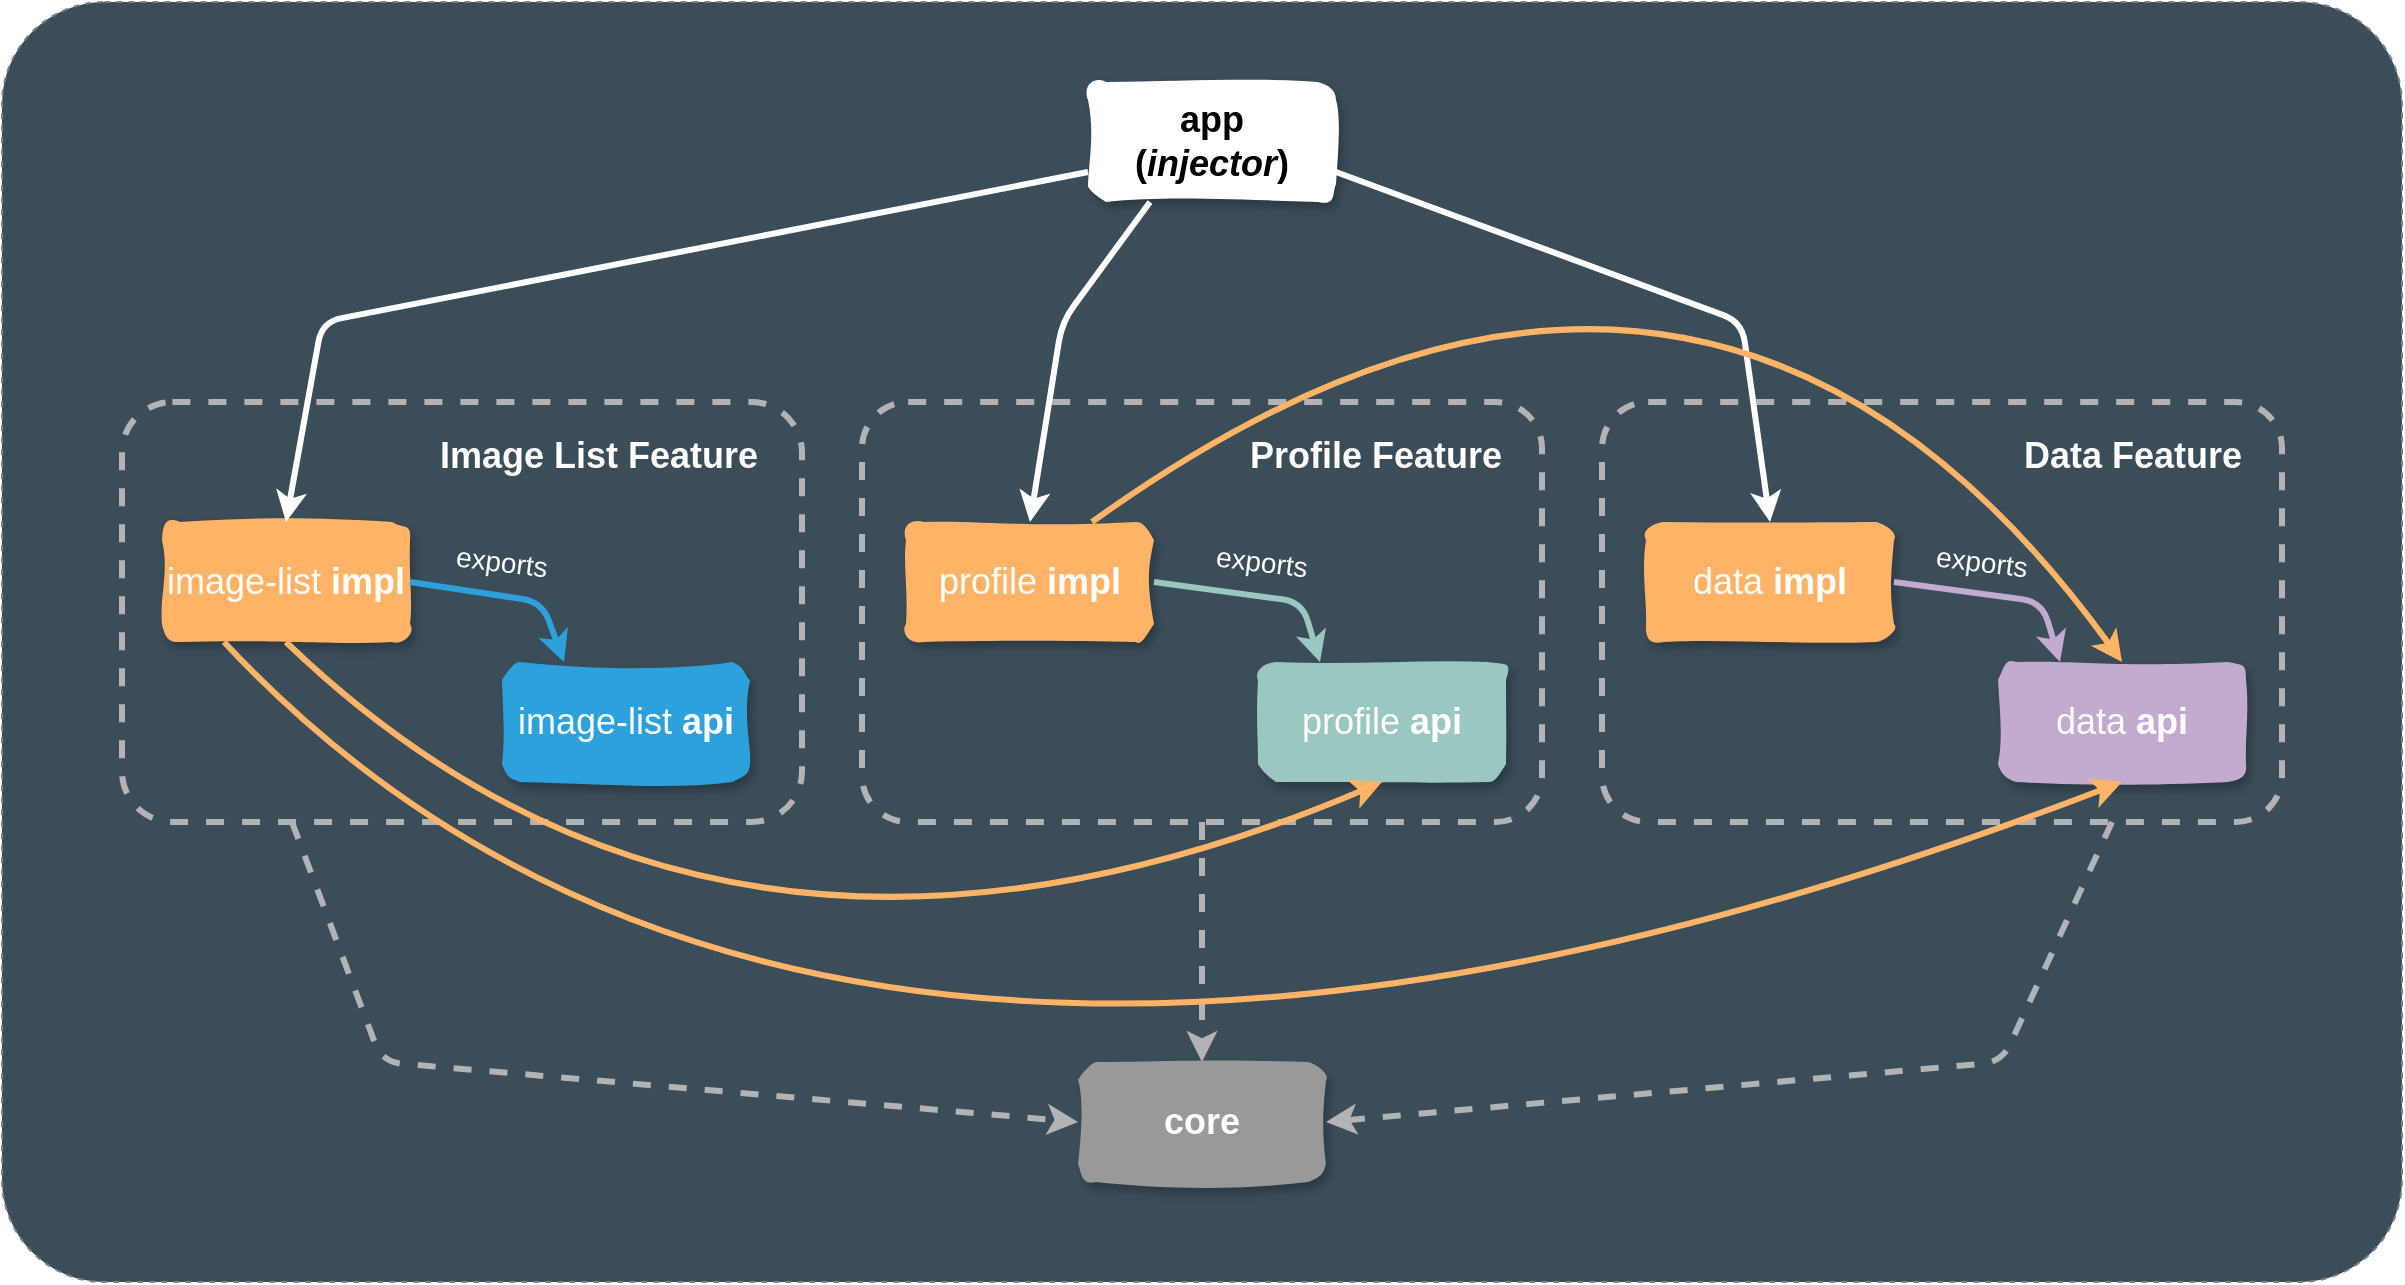 <mxfile version="13.7.9" type="device" pages="3"><diagram id="ugszBy1B3WazBfYNSyMK" name="Multimodule Architecture"><mxGraphModel dx="867" dy="1250" grid="1" gridSize="10" guides="1" tooltips="1" connect="1" arrows="1" fold="1" page="1" pageScale="1" pageWidth="827" pageHeight="1169" math="0" shadow="0"><root><mxCell id="zPj8NQbPvzHPOnsaSlL3-0"/><mxCell id="zPj8NQbPvzHPOnsaSlL3-1" parent="zPj8NQbPvzHPOnsaSlL3-0"/><mxCell id="i96vE0GCrAX_1bnVCYng-37" value="" style="group" vertex="1" connectable="0" parent="zPj8NQbPvzHPOnsaSlL3-1"><mxGeometry x="1060" y="265" width="1200" height="640" as="geometry"/></mxCell><mxCell id="zPj8NQbPvzHPOnsaSlL3-2" value="" style="rounded=1;whiteSpace=wrap;html=1;shadow=0;glass=0;dashed=1;sketch=0;strokeColor=#808080;strokeWidth=1;fillColor=#3B4D59;arcSize=8;" parent="i96vE0GCrAX_1bnVCYng-37" vertex="1"><mxGeometry width="1200" height="640" as="geometry"/></mxCell><mxCell id="zPj8NQbPvzHPOnsaSlL3-3" value="&lt;br&gt;&lt;br&gt;&lt;br&gt;&lt;br&gt;" style="rounded=1;whiteSpace=wrap;html=1;fontStyle=0;align=center;dashed=1;sketch=0;shadow=0;strokeWidth=3;arcSize=11;strokeColor=#B3B3B3;fillColor=none;" parent="i96vE0GCrAX_1bnVCYng-37" vertex="1"><mxGeometry x="430" y="200" width="340" height="210" as="geometry"/></mxCell><mxCell id="zPj8NQbPvzHPOnsaSlL3-4" value="&lt;br&gt;&lt;br&gt;&lt;br&gt;&lt;br&gt;" style="rounded=1;whiteSpace=wrap;html=1;fontStyle=0;fillColor=none;align=center;dashed=1;sketch=0;shadow=0;strokeWidth=3;arcSize=11;strokeColor=#B3B3B3;" parent="i96vE0GCrAX_1bnVCYng-37" vertex="1"><mxGeometry x="800" y="200" width="340" height="210" as="geometry"/></mxCell><mxCell id="zPj8NQbPvzHPOnsaSlL3-35" value="&lt;br&gt;&lt;br&gt;&lt;br&gt;&lt;br&gt;" style="rounded=1;whiteSpace=wrap;html=1;fontStyle=0;fillColor=none;align=center;dashed=1;sketch=0;shadow=0;strokeWidth=3;arcSize=12;strokeColor=#B3B3B3;" parent="i96vE0GCrAX_1bnVCYng-37" vertex="1"><mxGeometry x="60" y="200" width="340" height="210" as="geometry"/></mxCell><mxCell id="zPj8NQbPvzHPOnsaSlL3-37" value="&lt;span style=&quot;font-size: 18px&quot;&gt;&lt;font color=&quot;#ffffff&quot; style=&quot;font-size: 18px&quot;&gt;data &lt;b&gt;api&lt;/b&gt;&lt;/font&gt;&lt;/span&gt;" style="rounded=1;whiteSpace=wrap;html=1;fontStyle=0;sketch=1;shadow=1;fillStyle=solid;strokeColor=none;fontSize=18;fillColor=#C3ABD0;" parent="i96vE0GCrAX_1bnVCYng-37" vertex="1"><mxGeometry x="998" y="330" width="124" height="60" as="geometry"/></mxCell><mxCell id="zPj8NQbPvzHPOnsaSlL3-39" value="&lt;span style=&quot;font-size: 18px&quot;&gt;&lt;font color=&quot;#ffffff&quot; style=&quot;font-size: 18px&quot;&gt;image-list &lt;b&gt;impl&lt;/b&gt;&lt;/font&gt;&lt;/span&gt;" style="rounded=1;whiteSpace=wrap;html=1;fontStyle=0;sketch=1;shadow=1;fillStyle=solid;strokeColor=none;fontSize=18;fillColor=#FFB366;" parent="i96vE0GCrAX_1bnVCYng-37" vertex="1"><mxGeometry x="80" y="260" width="124" height="60" as="geometry"/></mxCell><mxCell id="zPj8NQbPvzHPOnsaSlL3-40" value="&lt;span style=&quot;font-size: 18px&quot;&gt;&lt;font color=&quot;#ffffff&quot; style=&quot;font-size: 18px&quot;&gt;profile &lt;b&gt;api&lt;/b&gt;&lt;/font&gt;&lt;/span&gt;" style="rounded=1;whiteSpace=wrap;html=1;fontStyle=0;sketch=1;shadow=1;fillStyle=solid;strokeColor=none;fontSize=18;fillColor=#9AC7BF;" parent="i96vE0GCrAX_1bnVCYng-37" vertex="1"><mxGeometry x="628" y="330" width="124" height="60" as="geometry"/></mxCell><mxCell id="zPj8NQbPvzHPOnsaSlL3-41" value="&lt;font style=&quot;font-size: 18px&quot;&gt;app&lt;br&gt;(&lt;i&gt;injector&lt;/i&gt;)&lt;br&gt;&lt;/font&gt;" style="rounded=1;whiteSpace=wrap;html=1;fontStyle=1;sketch=1;shadow=1;fillStyle=solid;fontSize=18;fillColor=#FFFFFF;strokeColor=none;" parent="i96vE0GCrAX_1bnVCYng-37" vertex="1"><mxGeometry x="543" y="40" width="124" height="60" as="geometry"/></mxCell><mxCell id="zPj8NQbPvzHPOnsaSlL3-42" value="&lt;span style=&quot;color: rgb(255 , 255 , 255)&quot;&gt;image-list &lt;b&gt;api&lt;/b&gt;&lt;/span&gt;" style="rounded=1;whiteSpace=wrap;html=1;fontStyle=0;sketch=1;shadow=1;fillStyle=solid;strokeColor=none;fontSize=18;fillColor=#2DA1DB;" parent="i96vE0GCrAX_1bnVCYng-37" vertex="1"><mxGeometry x="250" y="330" width="124" height="60" as="geometry"/></mxCell><mxCell id="zPj8NQbPvzHPOnsaSlL3-45" value="&lt;span style=&quot;font-family: helvetica; font-size: 18px; font-style: normal; letter-spacing: normal; text-indent: 0px; text-transform: none; word-spacing: 0px; display: inline; float: none;&quot;&gt;&lt;b style=&quot;font-size: 18px;&quot;&gt;&lt;font color=&quot;#ffffff&quot; style=&quot;font-size: 18px;&quot;&gt;Image List Feature&lt;/font&gt;&lt;/b&gt;&lt;/span&gt;" style="text;whiteSpace=wrap;html=1;sketch=1;shadow=1;labelBackgroundColor=none;fontSize=18;align=right;" parent="i96vE0GCrAX_1bnVCYng-37" vertex="1"><mxGeometry x="200" y="210" width="180" height="30" as="geometry"/></mxCell><mxCell id="zPj8NQbPvzHPOnsaSlL3-46" value="&lt;span style=&quot;font-size: 18px&quot;&gt;&lt;font color=&quot;#ffffff&quot; style=&quot;font-size: 18px&quot;&gt;profile &lt;b&gt;impl&lt;/b&gt;&lt;/font&gt;&lt;/span&gt;" style="rounded=1;whiteSpace=wrap;html=1;fontStyle=0;sketch=1;shadow=1;fillStyle=solid;strokeColor=none;fontSize=18;fillColor=#FFB366;" parent="i96vE0GCrAX_1bnVCYng-37" vertex="1"><mxGeometry x="452" y="260" width="124" height="60" as="geometry"/></mxCell><mxCell id="zPj8NQbPvzHPOnsaSlL3-47" value="&lt;span style=&quot;font-size: 18px;&quot;&gt;&lt;font color=&quot;#ffffff&quot; style=&quot;font-size: 18px;&quot;&gt;core&lt;/font&gt;&lt;/span&gt;" style="rounded=1;whiteSpace=wrap;html=1;fontStyle=1;sketch=1;shadow=1;fillStyle=solid;strokeColor=none;fontSize=18;fillColor=#999999;" parent="i96vE0GCrAX_1bnVCYng-37" vertex="1"><mxGeometry x="538" y="530" width="124" height="60" as="geometry"/></mxCell><mxCell id="zPj8NQbPvzHPOnsaSlL3-48" value="&lt;span style=&quot;font-family: helvetica; font-size: 18px; font-style: normal; letter-spacing: normal; text-indent: 0px; text-transform: none; word-spacing: 0px; display: inline; float: none;&quot;&gt;&lt;b style=&quot;font-size: 18px;&quot;&gt;&lt;font color=&quot;#ffffff&quot; style=&quot;font-size: 18px;&quot;&gt;Profile Feature&lt;/font&gt;&lt;/b&gt;&lt;/span&gt;" style="text;whiteSpace=wrap;html=1;sketch=1;shadow=1;labelBackgroundColor=none;fontSize=18;align=right;" parent="i96vE0GCrAX_1bnVCYng-37" vertex="1"><mxGeometry x="612" y="210" width="140" height="30" as="geometry"/></mxCell><mxCell id="zPj8NQbPvzHPOnsaSlL3-51" value="&lt;span style=&quot;font-size: 18px&quot;&gt;&lt;font color=&quot;#ffffff&quot; style=&quot;font-size: 18px&quot;&gt;data &lt;b&gt;impl&lt;/b&gt;&lt;/font&gt;&lt;/span&gt;" style="rounded=1;whiteSpace=wrap;html=1;fontStyle=0;sketch=1;shadow=1;fillStyle=solid;strokeColor=none;fontSize=18;fillColor=#FFB366;" parent="i96vE0GCrAX_1bnVCYng-37" vertex="1"><mxGeometry x="822" y="260" width="124" height="60" as="geometry"/></mxCell><mxCell id="zPj8NQbPvzHPOnsaSlL3-52" value="&lt;span style=&quot;font-family: helvetica; font-size: 18px; font-style: normal; letter-spacing: normal; text-indent: 0px; text-transform: none; word-spacing: 0px; display: inline; float: none;&quot;&gt;&lt;b style=&quot;font-size: 18px;&quot;&gt;&lt;font color=&quot;#ffffff&quot; style=&quot;font-size: 18px;&quot;&gt;Data Feature&lt;/font&gt;&lt;/b&gt;&lt;/span&gt;" style="text;whiteSpace=wrap;html=1;sketch=1;shadow=1;labelBackgroundColor=none;fontSize=18;align=right;" parent="i96vE0GCrAX_1bnVCYng-37" vertex="1"><mxGeometry x="982" y="210" width="140" height="30" as="geometry"/></mxCell><mxCell id="zPj8NQbPvzHPOnsaSlL3-54" value="" style="endArrow=classic;html=1;shadow=0;fontSize=18;fontColor=#000000;exitX=0;exitY=0.75;exitDx=0;exitDy=0;entryX=0.5;entryY=0;entryDx=0;entryDy=0;strokeWidth=3;strokeColor=#FFFFFF;" parent="i96vE0GCrAX_1bnVCYng-37" source="zPj8NQbPvzHPOnsaSlL3-41" target="zPj8NQbPvzHPOnsaSlL3-39" edge="1"><mxGeometry width="50" height="50" as="geometry"><mxPoint x="578" y="165" as="sourcePoint"/><mxPoint x="628" y="115" as="targetPoint"/><Array as="points"><mxPoint x="160" y="160"/></Array></mxGeometry></mxCell><mxCell id="zPj8NQbPvzHPOnsaSlL3-55" value="" style="endArrow=classic;html=1;shadow=0;fontSize=18;fontColor=#000000;exitX=0.25;exitY=1;exitDx=0;exitDy=0;entryX=0.5;entryY=0;entryDx=0;entryDy=0;strokeWidth=3;strokeColor=#FFFFFF;" parent="i96vE0GCrAX_1bnVCYng-37" source="zPj8NQbPvzHPOnsaSlL3-41" target="zPj8NQbPvzHPOnsaSlL3-46" edge="1"><mxGeometry width="50" height="50" as="geometry"><mxPoint x="553" y="95" as="sourcePoint"/><mxPoint x="152" y="270" as="targetPoint"/><Array as="points"><mxPoint x="530" y="160"/></Array></mxGeometry></mxCell><mxCell id="zPj8NQbPvzHPOnsaSlL3-56" value="" style="endArrow=classic;html=1;shadow=0;fontSize=18;fontColor=#000000;exitX=1;exitY=0.75;exitDx=0;exitDy=0;entryX=0.5;entryY=0;entryDx=0;entryDy=0;strokeWidth=3;strokeColor=#FFFFFF;" parent="i96vE0GCrAX_1bnVCYng-37" source="zPj8NQbPvzHPOnsaSlL3-41" target="zPj8NQbPvzHPOnsaSlL3-51" edge="1"><mxGeometry width="50" height="50" as="geometry"><mxPoint x="584" y="110" as="sourcePoint"/><mxPoint x="524" y="270" as="targetPoint"/><Array as="points"><mxPoint x="870" y="160"/></Array></mxGeometry></mxCell><mxCell id="zPj8NQbPvzHPOnsaSlL3-58" value="" style="endArrow=classic;html=1;shadow=0;strokeWidth=3;fontSize=18;fontColor=#000000;exitX=1;exitY=0.5;exitDx=0;exitDy=0;entryX=0.25;entryY=0;entryDx=0;entryDy=0;strokeColor=#2DA1DB;" parent="i96vE0GCrAX_1bnVCYng-37" source="zPj8NQbPvzHPOnsaSlL3-39" target="zPj8NQbPvzHPOnsaSlL3-42" edge="1"><mxGeometry width="50" height="50" as="geometry"><mxPoint x="290" y="350" as="sourcePoint"/><mxPoint x="340" y="300" as="targetPoint"/><Array as="points"><mxPoint x="270" y="300"/></Array></mxGeometry></mxCell><mxCell id="zPj8NQbPvzHPOnsaSlL3-61" value="" style="endArrow=classic;html=1;shadow=0;strokeWidth=3;fontSize=18;fontColor=#000000;exitX=1;exitY=0.5;exitDx=0;exitDy=0;entryX=0.25;entryY=0;entryDx=0;entryDy=0;strokeColor=#9AC7BF;" parent="i96vE0GCrAX_1bnVCYng-37" source="zPj8NQbPvzHPOnsaSlL3-46" target="zPj8NQbPvzHPOnsaSlL3-40" edge="1"><mxGeometry width="50" height="50" as="geometry"><mxPoint x="590" y="290" as="sourcePoint"/><mxPoint x="698" y="330" as="targetPoint"/><Array as="points"><mxPoint x="650" y="300"/></Array></mxGeometry></mxCell><mxCell id="zPj8NQbPvzHPOnsaSlL3-62" value="" style="endArrow=classic;html=1;shadow=0;strokeWidth=3;fontSize=18;fontColor=#000000;exitX=0.25;exitY=1;exitDx=0;exitDy=0;entryX=0;entryY=0.5;entryDx=0;entryDy=0;dashed=1;strokeColor=#B3B3B3;" parent="i96vE0GCrAX_1bnVCYng-37" source="zPj8NQbPvzHPOnsaSlL3-35" target="zPj8NQbPvzHPOnsaSlL3-47" edge="1"><mxGeometry width="50" height="50" as="geometry"><mxPoint x="680" y="340" as="sourcePoint"/><mxPoint x="730" y="290" as="targetPoint"/><Array as="points"><mxPoint x="190" y="530"/></Array></mxGeometry></mxCell><mxCell id="zPj8NQbPvzHPOnsaSlL3-63" value="" style="endArrow=classic;html=1;shadow=0;strokeWidth=3;fontSize=18;fontColor=#000000;exitX=0.75;exitY=1;exitDx=0;exitDy=0;entryX=1;entryY=0.5;entryDx=0;entryDy=0;dashed=1;strokeColor=#B3B3B3;" parent="i96vE0GCrAX_1bnVCYng-37" source="zPj8NQbPvzHPOnsaSlL3-4" target="zPj8NQbPvzHPOnsaSlL3-47" edge="1"><mxGeometry width="50" height="50" as="geometry"><mxPoint x="240" y="420.0" as="sourcePoint"/><mxPoint x="560" y="545.0" as="targetPoint"/><Array as="points"><mxPoint x="1000" y="530"/></Array></mxGeometry></mxCell><mxCell id="zPj8NQbPvzHPOnsaSlL3-64" value="" style="endArrow=classic;html=1;shadow=0;strokeWidth=3;fontSize=18;fontColor=#000000;exitX=0.5;exitY=1;exitDx=0;exitDy=0;entryX=0.5;entryY=0;entryDx=0;entryDy=0;dashed=1;strokeColor=#B3B3B3;" parent="i96vE0GCrAX_1bnVCYng-37" source="zPj8NQbPvzHPOnsaSlL3-3" target="zPj8NQbPvzHPOnsaSlL3-47" edge="1"><mxGeometry width="50" height="50" as="geometry"><mxPoint x="630" y="330" as="sourcePoint"/><mxPoint x="680" y="280" as="targetPoint"/></mxGeometry></mxCell><mxCell id="zPj8NQbPvzHPOnsaSlL3-65" value="" style="endArrow=classic;html=1;shadow=0;strokeWidth=3;fontSize=18;fontColor=#000000;exitX=1;exitY=0.5;exitDx=0;exitDy=0;entryX=0.25;entryY=0;entryDx=0;entryDy=0;strokeColor=#C3ABD0;" parent="i96vE0GCrAX_1bnVCYng-37" source="zPj8NQbPvzHPOnsaSlL3-51" target="zPj8NQbPvzHPOnsaSlL3-37" edge="1"><mxGeometry width="50" height="50" as="geometry"><mxPoint x="982" y="285.0" as="sourcePoint"/><mxPoint x="1096.0" y="325.0" as="targetPoint"/><Array as="points"><mxPoint x="1020" y="300"/></Array></mxGeometry></mxCell><mxCell id="zPj8NQbPvzHPOnsaSlL3-71" value="" style="endArrow=classic;html=1;shadow=0;strokeColor=#FFB366;strokeWidth=3;fontSize=18;fontColor=#000000;exitX=0.5;exitY=1;exitDx=0;exitDy=0;entryX=0.5;entryY=1;entryDx=0;entryDy=0;curved=1;" parent="i96vE0GCrAX_1bnVCYng-37" source="zPj8NQbPvzHPOnsaSlL3-39" target="zPj8NQbPvzHPOnsaSlL3-40" edge="1"><mxGeometry width="50" height="50" as="geometry"><mxPoint x="620" y="400" as="sourcePoint"/><mxPoint x="670" y="350" as="targetPoint"/><Array as="points"><mxPoint x="360" y="530"/></Array></mxGeometry></mxCell><mxCell id="zPj8NQbPvzHPOnsaSlL3-72" value="" style="endArrow=classic;html=1;shadow=0;strokeColor=#FFB366;strokeWidth=3;fontSize=18;fontColor=#000000;exitX=0.25;exitY=1;exitDx=0;exitDy=0;entryX=0.5;entryY=1;entryDx=0;entryDy=0;curved=1;" parent="i96vE0GCrAX_1bnVCYng-37" source="zPj8NQbPvzHPOnsaSlL3-39" target="zPj8NQbPvzHPOnsaSlL3-37" edge="1"><mxGeometry width="50" height="50" as="geometry"><mxPoint x="620" y="400" as="sourcePoint"/><mxPoint x="670" y="350" as="targetPoint"/><Array as="points"><mxPoint x="410" y="640"/></Array></mxGeometry></mxCell><mxCell id="zPj8NQbPvzHPOnsaSlL3-73" value="" style="endArrow=classic;html=1;shadow=0;strokeColor=#FFB366;strokeWidth=3;fontSize=18;fontColor=#000000;exitX=0.75;exitY=0;exitDx=0;exitDy=0;entryX=0.5;entryY=0;entryDx=0;entryDy=0;curved=1;" parent="i96vE0GCrAX_1bnVCYng-37" source="zPj8NQbPvzHPOnsaSlL3-46" target="zPj8NQbPvzHPOnsaSlL3-37" edge="1"><mxGeometry width="50" height="50" as="geometry"><mxPoint x="520" y="110" as="sourcePoint"/><mxPoint x="570" y="60" as="targetPoint"/><Array as="points"><mxPoint x="850" y="40"/></Array></mxGeometry></mxCell><mxCell id="zPj8NQbPvzHPOnsaSlL3-74" value="exports" style="text;html=1;strokeColor=none;fillColor=none;align=center;verticalAlign=middle;whiteSpace=wrap;rounded=0;shadow=0;glass=0;dashed=1;labelBackgroundColor=none;sketch=0;fontSize=14;fontColor=#FFFFFF;rotation=7;" parent="i96vE0GCrAX_1bnVCYng-37" vertex="1"><mxGeometry x="230" y="270" width="40" height="20" as="geometry"/></mxCell><mxCell id="zPj8NQbPvzHPOnsaSlL3-76" value="exports" style="text;html=1;strokeColor=none;fillColor=none;align=center;verticalAlign=middle;whiteSpace=wrap;rounded=0;shadow=0;glass=0;dashed=1;labelBackgroundColor=none;sketch=0;fontSize=14;fontColor=#FFFFFF;rotation=7;" parent="i96vE0GCrAX_1bnVCYng-37" vertex="1"><mxGeometry x="610" y="270" width="40" height="20" as="geometry"/></mxCell><mxCell id="zPj8NQbPvzHPOnsaSlL3-77" value="exports" style="text;html=1;strokeColor=none;fillColor=none;align=center;verticalAlign=middle;whiteSpace=wrap;rounded=0;shadow=0;glass=0;dashed=1;labelBackgroundColor=none;sketch=0;fontSize=14;fontColor=#FFFFFF;rotation=7;" parent="i96vE0GCrAX_1bnVCYng-37" vertex="1"><mxGeometry x="970" y="270" width="40" height="20" as="geometry"/></mxCell></root></mxGraphModel></diagram><diagram id="1o_W7ghPgdr6-eFB9NPr" name="Airin Architecture"><mxGraphModel dx="161" dy="729" grid="1" gridSize="10" guides="1" tooltips="1" connect="1" arrows="1" fold="1" page="1" pageScale="1" pageWidth="827" pageHeight="1169" math="0" shadow="0"><root><mxCell id="yJVpFkQqGoXWc7yXdJ1N-0"/><mxCell id="yJVpFkQqGoXWc7yXdJ1N-1" parent="yJVpFkQqGoXWc7yXdJ1N-0"/><mxCell id="D_nXSh_Yp9FF6rioCW4B-0" value="" style="rounded=1;whiteSpace=wrap;html=1;shadow=0;glass=0;dashed=1;sketch=0;strokeColor=#808080;strokeWidth=1;fillColor=#3B4D59;arcSize=8;" vertex="1" parent="yJVpFkQqGoXWc7yXdJ1N-1"><mxGeometry x="1060" y="580" width="1020" height="380" as="geometry"/></mxCell><mxCell id="sWExYZhGpSL9JHXXdvZ9-15" value="" style="rounded=1;whiteSpace=wrap;html=1;shadow=0;glass=0;sketch=0;strokeWidth=1;arcSize=6;strokeColor=none;fillColor=#475D6B;" vertex="1" parent="yJVpFkQqGoXWc7yXdJ1N-1"><mxGeometry x="1080" y="610" width="980" height="240" as="geometry"/></mxCell><mxCell id="D_nXSh_Yp9FF6rioCW4B-1" value="&lt;font style=&quot;font-size: 15px&quot; color=&quot;#ffffff&quot;&gt;&lt;b&gt;Starlark Template Engine&lt;/b&gt;&lt;/font&gt;" style="rounded=1;whiteSpace=wrap;html=1;fillColor=#FFB570;strokeColor=none;" vertex="1" parent="yJVpFkQqGoXWc7yXdJ1N-1"><mxGeometry x="1260" y="870" width="780" height="60" as="geometry"/></mxCell><mxCell id="D_nXSh_Yp9FF6rioCW4B-2" value="Code Generation" style="text;html=1;strokeColor=none;fillColor=none;align=center;verticalAlign=middle;whiteSpace=wrap;rounded=0;fontColor=#FFFFFF;fontStyle=1;fontSize=15;" vertex="1" parent="yJVpFkQqGoXWc7yXdJ1N-1"><mxGeometry x="1100" y="890" width="130" height="20" as="geometry"/></mxCell><mxCell id="D_nXSh_Yp9FF6rioCW4B-3" value="Migration" style="text;html=1;strokeColor=none;fillColor=none;align=center;verticalAlign=middle;whiteSpace=wrap;rounded=0;fontColor=#FFFFFF;fontStyle=1;fontSize=15;" vertex="1" parent="yJVpFkQqGoXWc7yXdJ1N-1"><mxGeometry x="1130" y="720" width="70" height="20" as="geometry"/></mxCell><mxCell id="D_nXSh_Yp9FF6rioCW4B-4" value="&lt;font&gt;&lt;font color=&quot;#ffffff&quot;&gt;&lt;b&gt;&lt;span style=&quot;font-size: 15px&quot;&gt;Core Migration&lt;/span&gt;&lt;br&gt;&lt;/b&gt;&lt;font style=&quot;font-size: 13px&quot;&gt;(Kotlin Common)&lt;/font&gt;&lt;/font&gt;&lt;br&gt;&lt;/font&gt;" style="rounded=1;whiteSpace=wrap;html=1;fillColor=#2DA1DB;strokeColor=none;" vertex="1" parent="yJVpFkQqGoXWc7yXdJ1N-1"><mxGeometry x="1260" y="770" width="780" height="60" as="geometry"/></mxCell><mxCell id="D_nXSh_Yp9FF6rioCW4B-5" value="&lt;font&gt;&lt;b&gt;&lt;span style=&quot;font-size: 15px&quot;&gt;Gradle Migrator&lt;/span&gt;&lt;br&gt;&lt;/b&gt;&lt;font style=&quot;font-size: 13px&quot;&gt;(Kotlin/JVM)&lt;/font&gt;&lt;br&gt;&lt;/font&gt;" style="rounded=1;whiteSpace=wrap;html=1;fillColor=#67AB9F;fontColor=#FFFFFF;strokeColor=none;" vertex="1" parent="yJVpFkQqGoXWc7yXdJ1N-1"><mxGeometry x="1260" y="700" width="330" height="60" as="geometry"/></mxCell><mxCell id="D_nXSh_Yp9FF6rioCW4B-6" value="&lt;font&gt;&lt;font&gt;&lt;b&gt;&lt;span style=&quot;font-size: 15px&quot;&gt;Maven Migrator&lt;/span&gt;&lt;br&gt;&lt;/b&gt;&lt;font style=&quot;font-size: 13px&quot;&gt;(Kotlin/JVM)&lt;/font&gt;&lt;/font&gt;&lt;br&gt;&lt;/font&gt;" style="rounded=1;whiteSpace=wrap;html=1;fillColor=#67AB9F;fontColor=#FFFFFF;strokeColor=#67AB9F;shadow=0;glass=0;" vertex="1" parent="yJVpFkQqGoXWc7yXdJ1N-1"><mxGeometry x="1600" y="700" width="140" height="60" as="geometry"/></mxCell><mxCell id="D_nXSh_Yp9FF6rioCW4B-7" value="&lt;font&gt;&lt;span style=&quot;font-size: 15px&quot;&gt;&lt;b&gt;Xcode Migrator&lt;br&gt;&lt;/b&gt;&lt;/span&gt;&lt;font style=&quot;font-size: 13px&quot;&gt;(Kotlin/Native)&lt;/font&gt;&lt;br&gt;&lt;/font&gt;" style="rounded=1;whiteSpace=wrap;html=1;fillColor=#67AB9F;fontColor=#FFFFFF;strokeColor=none;" vertex="1" parent="yJVpFkQqGoXWc7yXdJ1N-1"><mxGeometry x="1750" y="700" width="140" height="60" as="geometry"/></mxCell><mxCell id="D_nXSh_Yp9FF6rioCW4B-9" value="&lt;font&gt;&lt;font style=&quot;font-size: 15px&quot;&gt;&lt;b&gt;Android Aware&lt;/b&gt;&amp;nbsp;&lt;br&gt;Add-on&lt;/font&gt;&lt;br&gt;&lt;/font&gt;" style="rounded=1;whiteSpace=wrap;html=1;fontColor=#FFFFFF;fillColor=#C3ABD0;strokeColor=none;" vertex="1" parent="yJVpFkQqGoXWc7yXdJ1N-1"><mxGeometry x="1260" y="630" width="120" height="60" as="geometry"/></mxCell><mxCell id="sWExYZhGpSL9JHXXdvZ9-2" value="" style="group" vertex="1" connectable="0" parent="yJVpFkQqGoXWc7yXdJ1N-1"><mxGeometry x="1900" y="700" width="140" height="60" as="geometry"/></mxCell><mxCell id="sWExYZhGpSL9JHXXdvZ9-1" value="&lt;font&gt;&lt;br&gt;&lt;/font&gt;" style="rounded=1;whiteSpace=wrap;html=1;fontColor=#FFFFFF;fillColor=#9AC7BF;strokeColor=#67AB9F;" vertex="1" parent="sWExYZhGpSL9JHXXdvZ9-2"><mxGeometry x="10" y="10" width="130" height="50" as="geometry"/></mxCell><mxCell id="D_nXSh_Yp9FF6rioCW4B-8" value="&lt;font&gt;&lt;i&gt;&lt;font style=&quot;font-size: 13px&quot;&gt;Other Platforms&lt;/font&gt;&lt;/i&gt;&lt;br&gt;&lt;/font&gt;" style="rounded=1;whiteSpace=wrap;html=1;fillColor=#67AB9F;fontColor=#FFFFFF;strokeColor=none;" vertex="1" parent="sWExYZhGpSL9JHXXdvZ9-2"><mxGeometry width="130" height="50" as="geometry"/></mxCell><mxCell id="sWExYZhGpSL9JHXXdvZ9-6" value="" style="group" vertex="1" connectable="0" parent="yJVpFkQqGoXWc7yXdJ1N-1"><mxGeometry x="1390" y="630" width="200" height="60" as="geometry"/></mxCell><mxCell id="sWExYZhGpSL9JHXXdvZ9-5" value="&lt;font style=&quot;font-size: 15px&quot;&gt;&lt;br&gt;&lt;/font&gt;" style="rounded=1;whiteSpace=wrap;html=1;fontColor=#FFFFFF;fillColor=#E6D0DE;strokeColor=#C3ABD0;" vertex="1" parent="sWExYZhGpSL9JHXXdvZ9-6"><mxGeometry x="10" y="10" width="190" height="50" as="geometry"/></mxCell><mxCell id="D_nXSh_Yp9FF6rioCW4B-10" value="&lt;font style=&quot;font-size: 13px&quot;&gt;&lt;i&gt;Other Technology Aware&lt;br&gt;Add-ons&lt;/i&gt;&lt;br&gt;&lt;/font&gt;" style="rounded=1;whiteSpace=wrap;html=1;fontColor=#FFFFFF;fillColor=#C3ABD0;strokeColor=none;" vertex="1" parent="sWExYZhGpSL9JHXXdvZ9-6"><mxGeometry width="190" height="50" as="geometry"/></mxCell><mxCell id="sWExYZhGpSL9JHXXdvZ9-8" value="" style="group;" vertex="1" connectable="0" parent="yJVpFkQqGoXWc7yXdJ1N-1"><mxGeometry x="1600" y="630" width="140" height="60" as="geometry"/></mxCell><mxCell id="sWExYZhGpSL9JHXXdvZ9-7" value="&lt;font style=&quot;font-size: 13px&quot;&gt;&lt;br style=&quot;font-size: 13px&quot;&gt;&lt;/font&gt;" style="rounded=1;whiteSpace=wrap;html=1;fontColor=#FFFFFF;fontStyle=1;fontSize=13;fillColor=#E6D0DE;strokeColor=#C3ABD0;" vertex="1" parent="sWExYZhGpSL9JHXXdvZ9-8"><mxGeometry x="10" y="10" width="130" height="50" as="geometry"/></mxCell><mxCell id="sWExYZhGpSL9JHXXdvZ9-4" value="&lt;font style=&quot;font-size: 13px;&quot;&gt;&lt;span style=&quot;font-size: 13px;&quot;&gt;...&lt;/span&gt;&lt;br style=&quot;font-size: 13px;&quot;&gt;&lt;/font&gt;" style="rounded=1;whiteSpace=wrap;html=1;fillColor=#C3ABD0;fontColor=#FFFFFF;fontStyle=1;fontSize=13;strokeColor=none;" vertex="1" parent="sWExYZhGpSL9JHXXdvZ9-8"><mxGeometry width="130" height="50" as="geometry"/></mxCell><mxCell id="sWExYZhGpSL9JHXXdvZ9-23" value="" style="group;" vertex="1" connectable="0" parent="yJVpFkQqGoXWc7yXdJ1N-1"><mxGeometry x="1750" y="630" width="140" height="60" as="geometry"/></mxCell><mxCell id="sWExYZhGpSL9JHXXdvZ9-24" value="&lt;font style=&quot;font-size: 13px&quot;&gt;&lt;br style=&quot;font-size: 13px&quot;&gt;&lt;/font&gt;" style="rounded=1;whiteSpace=wrap;html=1;fontColor=#FFFFFF;fontStyle=1;fontSize=13;fillColor=#E6D0DE;strokeColor=#C3ABD0;" vertex="1" parent="sWExYZhGpSL9JHXXdvZ9-23"><mxGeometry x="10" y="10" width="130" height="50" as="geometry"/></mxCell><mxCell id="sWExYZhGpSL9JHXXdvZ9-25" value="&lt;font style=&quot;font-size: 13px;&quot;&gt;&lt;span style=&quot;font-size: 13px;&quot;&gt;...&lt;/span&gt;&lt;br style=&quot;font-size: 13px;&quot;&gt;&lt;/font&gt;" style="rounded=1;whiteSpace=wrap;html=1;fillColor=#C3ABD0;fontColor=#FFFFFF;fontStyle=1;fontSize=13;strokeColor=none;" vertex="1" parent="sWExYZhGpSL9JHXXdvZ9-23"><mxGeometry width="130" height="50" as="geometry"/></mxCell><mxCell id="sWExYZhGpSL9JHXXdvZ9-26" value="" style="group;" vertex="1" connectable="0" parent="yJVpFkQqGoXWc7yXdJ1N-1"><mxGeometry x="1900" y="630" width="140" height="60" as="geometry"/></mxCell><mxCell id="sWExYZhGpSL9JHXXdvZ9-27" value="&lt;font style=&quot;font-size: 13px&quot;&gt;&lt;br style=&quot;font-size: 13px&quot;&gt;&lt;/font&gt;" style="rounded=1;whiteSpace=wrap;html=1;fontColor=#FFFFFF;fontStyle=1;fontSize=13;fillColor=#E6D0DE;strokeColor=#C3ABD0;" vertex="1" parent="sWExYZhGpSL9JHXXdvZ9-26"><mxGeometry x="10" y="10" width="130" height="50" as="geometry"/></mxCell><mxCell id="sWExYZhGpSL9JHXXdvZ9-28" value="&lt;font style=&quot;font-size: 13px;&quot;&gt;&lt;span style=&quot;font-size: 13px;&quot;&gt;...&lt;/span&gt;&lt;br style=&quot;font-size: 13px;&quot;&gt;&lt;/font&gt;" style="rounded=1;whiteSpace=wrap;html=1;fillColor=#C3ABD0;fontColor=#FFFFFF;fontStyle=1;fontSize=13;strokeColor=none;" vertex="1" parent="sWExYZhGpSL9JHXXdvZ9-26"><mxGeometry width="130" height="50" as="geometry"/></mxCell></root></mxGraphModel></diagram><diagram id="g6QMIT0Yqji9mebq0hE8" name="Migration Model"><mxGraphModel dx="3199" dy="1750" grid="1" gridSize="10" guides="1" tooltips="1" connect="1" arrows="1" fold="1" page="1" pageScale="1" pageWidth="827" pageHeight="1169" math="0" shadow="0"><root><mxCell id="fleA0yRJtJa9qSqonyen-0"/><mxCell id="fleA0yRJtJa9qSqonyen-1" parent="fleA0yRJtJa9qSqonyen-0"/><mxCell id="fleA0yRJtJa9qSqonyen-16" value="" style="rounded=1;whiteSpace=wrap;html=1;shadow=0;glass=0;dashed=1;sketch=0;strokeWidth=3;gradientColor=none;fontSize=20;fontColor=#FFFFFF;arcSize=13;strokeColor=none;fillColor=#3B4D59;" vertex="1" parent="fleA0yRJtJa9qSqonyen-1"><mxGeometry x="-50" y="140" width="1010" height="530" as="geometry"/></mxCell><mxCell id="XVazjIDY4S27AkYnmAmY-1" value="" style="rounded=1;whiteSpace=wrap;html=1;shadow=0;glass=0;dashed=1;sketch=0;strokeWidth=3;gradientColor=none;fontSize=20;fontColor=#FFFFFF;arcSize=13;strokeColor=none;fillColor=#475D6B;" vertex="1" parent="fleA0yRJtJa9qSqonyen-1"><mxGeometry x="360" y="180" width="560" height="440" as="geometry"/></mxCell><mxCell id="5Iy143ajHqbYM3pYgAQU-1" value="" style="rounded=1;whiteSpace=wrap;html=1;shadow=1;glass=0;dashed=1;sketch=1;strokeWidth=3;gradientColor=none;fontSize=17;fontColor=#FFFFFF;strokeColor=none;fillStyle=solid;fillColor=#007575;" vertex="1" parent="fleA0yRJtJa9qSqonyen-1"><mxGeometry x="720" y="280" width="180" height="70" as="geometry"/></mxCell><mxCell id="fleA0yRJtJa9qSqonyen-7" value="&lt;font color=&quot;#475d6b&quot;&gt;&lt;b&gt;Migrator&lt;/b&gt;&lt;br&gt;&lt;font style=&quot;font-size: 16px&quot;&gt;(optionally extendable)&lt;/font&gt;&lt;br&gt;&lt;/font&gt;" style="ellipse;whiteSpace=wrap;html=1;rounded=1;shadow=1;glass=0;dashed=1;sketch=0;strokeWidth=3;gradientColor=none;fontSize=24;fontColor=#FFFFFF;strokeColor=none;fillColor=#FFFFFF;" vertex="1" parent="fleA0yRJtJa9qSqonyen-1"><mxGeometry x="214" y="330" width="200" height="200" as="geometry"/></mxCell><mxCell id="5Iy143ajHqbYM3pYgAQU-0" value="" style="rounded=1;whiteSpace=wrap;html=1;shadow=1;glass=0;dashed=1;sketch=1;strokeWidth=3;gradientColor=none;fontSize=17;fontColor=#FFFFFF;strokeColor=none;fillStyle=solid;fillColor=#009999;" vertex="1" parent="fleA0yRJtJa9qSqonyen-1"><mxGeometry x="710" y="270" width="180" height="70" as="geometry"/></mxCell><mxCell id="ziBJjYEFm6Pa7o-XT2Js-1" value="&lt;i&gt;starlark_template(s)&lt;/i&gt;" style="rounded=1;whiteSpace=wrap;html=1;shadow=1;glass=0;dashed=1;sketch=1;strokeWidth=3;gradientColor=none;fontSize=17;fontColor=#FFFFFF;strokeColor=none;fillColor=#00CCCC;fillStyle=solid;" vertex="1" parent="fleA0yRJtJa9qSqonyen-1"><mxGeometry x="700" y="260" width="180" height="70" as="geometry"/></mxCell><mxCell id="5Iy143ajHqbYM3pYgAQU-2" value="" style="rounded=1;whiteSpace=wrap;html=1;shadow=1;glass=0;dashed=1;sketch=1;strokeWidth=3;gradientColor=none;fontSize=17;fontColor=#FFFFFF;strokeColor=none;fillStyle=solid;fillColor=#96803D;" vertex="1" parent="fleA0yRJtJa9qSqonyen-1"><mxGeometry x="720" y="510" width="180" height="70" as="geometry"/></mxCell><mxCell id="5Iy143ajHqbYM3pYgAQU-3" value="" style="rounded=1;whiteSpace=wrap;html=1;shadow=1;glass=0;dashed=1;sketch=1;strokeWidth=3;gradientColor=none;fontSize=17;fontColor=#FFFFFF;strokeColor=none;fillStyle=solid;fillColor=#B89C4A;" vertex="1" parent="fleA0yRJtJa9qSqonyen-1"><mxGeometry x="710" y="500" width="180" height="70" as="geometry"/></mxCell><mxCell id="5Iy143ajHqbYM3pYgAQU-4" value="&lt;span&gt;starlark_template(s)&lt;/span&gt;" style="rounded=1;whiteSpace=wrap;html=1;shadow=1;glass=0;dashed=1;sketch=1;strokeWidth=3;gradientColor=none;fontSize=17;fontColor=#FFFFFF;strokeColor=none;fillStyle=solid;fillColor=#E3C15B;fontStyle=2" vertex="1" parent="fleA0yRJtJa9qSqonyen-1"><mxGeometry x="700" y="490" width="180" height="70" as="geometry"/></mxCell><mxCell id="5Iy143ajHqbYM3pYgAQU-5" value="&lt;b&gt;&lt;font style=&quot;font-size: 22px&quot;&gt;User defined components&lt;/font&gt;&lt;/b&gt;" style="text;html=1;strokeColor=none;fillColor=none;align=center;verticalAlign=middle;whiteSpace=wrap;rounded=0;shadow=1;glass=0;sketch=1;fontSize=20;fontColor=#FFFFFF;" vertex="1" parent="fleA0yRJtJa9qSqonyen-1"><mxGeometry x="465" y="200" width="360" height="20" as="geometry"/></mxCell><mxCell id="5Iy143ajHqbYM3pYgAQU-6" value="&lt;b&gt;Android Aware&amp;nbsp;&lt;br&gt;&lt;/b&gt;Add-on" style="rounded=1;whiteSpace=wrap;html=1;shadow=1;glass=0;dashed=1;sketch=0;strokeWidth=3;gradientColor=none;fontSize=17;fontColor=#FFFFFF;strokeColor=none;fillColor=#9AC7BF;" vertex="1" parent="fleA0yRJtJa9qSqonyen-1"><mxGeometry x="30" y="250" width="160" height="80" as="geometry"/></mxCell><mxCell id="5Iy143ajHqbYM3pYgAQU-7" value="" style="endArrow=classic;html=1;shadow=1;strokeWidth=3;fontSize=20;fontColor=#FFFFFF;exitX=0;exitY=0.5;exitDx=0;exitDy=0;entryX=0.944;entryY=0.258;entryDx=0;entryDy=0;entryPerimeter=0;strokeColor=#00CCCC;" edge="1" parent="fleA0yRJtJa9qSqonyen-1" source="fleA0yRJtJa9qSqonyen-11" target="fleA0yRJtJa9qSqonyen-7"><mxGeometry width="50" height="50" relative="1" as="geometry"><mxPoint x="350" y="500" as="sourcePoint"/><mxPoint x="400" y="450" as="targetPoint"/></mxGeometry></mxCell><mxCell id="5Iy143ajHqbYM3pYgAQU-9" value="" style="endArrow=classic;html=1;shadow=1;strokeWidth=3;fontSize=20;fontColor=#FFFFFF;entryX=0.967;entryY=0.698;entryDx=0;entryDy=0;entryPerimeter=0;exitX=0.5;exitY=0;exitDx=0;exitDy=0;strokeColor=#E3C15B;" edge="1" parent="fleA0yRJtJa9qSqonyen-1" source="fleA0yRJtJa9qSqonyen-12" target="fleA0yRJtJa9qSqonyen-7"><mxGeometry width="50" height="50" relative="1" as="geometry"><mxPoint x="460" y="710" as="sourcePoint"/><mxPoint x="412.8" y="391.6" as="targetPoint"/></mxGeometry></mxCell><mxCell id="a3XLvKiwf0_r3MwD9qrm-1" value="&lt;b&gt;Spring Aware&amp;nbsp;&lt;br&gt;&lt;/b&gt;Add-on" style="rounded=1;whiteSpace=wrap;html=1;shadow=1;glass=0;dashed=1;sketch=0;strokeWidth=3;gradientColor=none;fontSize=17;fontColor=#FFFFFF;strokeColor=none;fillColor=#9AC7BF;" vertex="1" parent="fleA0yRJtJa9qSqonyen-1"><mxGeometry x="-10" y="390" width="160" height="80" as="geometry"/></mxCell><mxCell id="a3XLvKiwf0_r3MwD9qrm-2" value="" style="endArrow=classic;html=1;shadow=1;strokeWidth=3;fontSize=15;fontColor=#FFFFFF;exitX=1;exitY=0.75;exitDx=0;exitDy=0;entryX=0;entryY=0;entryDx=0;entryDy=0;strokeColor=#9AC7BF;dashed=1;dashPattern=1 1;" edge="1" parent="fleA0yRJtJa9qSqonyen-1" source="5Iy143ajHqbYM3pYgAQU-6" target="fleA0yRJtJa9qSqonyen-7"><mxGeometry width="50" height="50" relative="1" as="geometry"><mxPoint x="170" y="330" as="sourcePoint"/><mxPoint x="220" y="280" as="targetPoint"/></mxGeometry></mxCell><mxCell id="a3XLvKiwf0_r3MwD9qrm-3" value="" style="endArrow=classic;html=1;shadow=1;strokeWidth=3;fontSize=15;fontColor=#FFFFFF;exitX=1;exitY=0.5;exitDx=0;exitDy=0;entryX=0;entryY=0.5;entryDx=0;entryDy=0;strokeColor=#9AC7BF;dashed=1;dashPattern=1 1;" edge="1" parent="fleA0yRJtJa9qSqonyen-1" source="a3XLvKiwf0_r3MwD9qrm-1" target="fleA0yRJtJa9qSqonyen-7"><mxGeometry width="50" height="50" relative="1" as="geometry"><mxPoint x="200" y="320" as="sourcePoint"/><mxPoint x="253.289" y="369.289" as="targetPoint"/></mxGeometry></mxCell><mxCell id="a3XLvKiwf0_r3MwD9qrm-4" value="" style="endArrow=classic;html=1;shadow=1;strokeWidth=3;fontSize=15;fontColor=#FFFFFF;exitX=1;exitY=0.5;exitDx=0;exitDy=0;entryX=0;entryY=1;entryDx=0;entryDy=0;strokeColor=#9AC7BF;dashed=1;dashPattern=1 1;" edge="1" parent="fleA0yRJtJa9qSqonyen-1" source="a3XLvKiwf0_r3MwD9qrm-0" target="fleA0yRJtJa9qSqonyen-7"><mxGeometry width="50" height="50" relative="1" as="geometry"><mxPoint x="170" y="440" as="sourcePoint"/><mxPoint x="224.0" y="440" as="targetPoint"/></mxGeometry></mxCell><mxCell id="a3XLvKiwf0_r3MwD9qrm-6" value="" style="rounded=1;whiteSpace=wrap;html=1;shadow=1;glass=0;sketch=0;strokeWidth=2;gradientColor=none;fontSize=15;fontColor=#FFFFFF;strokeColor=none;fillColor=#607D78;" vertex="1" parent="fleA0yRJtJa9qSqonyen-1"><mxGeometry x="40" y="540" width="150" height="70" as="geometry"/></mxCell><mxCell id="a3XLvKiwf0_r3MwD9qrm-0" value="&lt;i style=&quot;font-size: 15px;&quot;&gt;Other Technology Aware Add-on(s)&lt;/i&gt;" style="rounded=1;whiteSpace=wrap;html=1;shadow=1;glass=0;dashed=1;sketch=0;strokeWidth=3;gradientColor=none;fontSize=15;fontColor=#FFFFFF;strokeColor=none;fillColor=#9AC7BF;" vertex="1" parent="fleA0yRJtJa9qSqonyen-1"><mxGeometry x="30" y="530" width="150" height="70" as="geometry"/></mxCell><mxCell id="a3XLvKiwf0_r3MwD9qrm-7" value="&lt;font style=&quot;font-size: 11px&quot;&gt;optional&lt;/font&gt;" style="text;html=1;strokeColor=none;fillColor=none;align=center;verticalAlign=middle;whiteSpace=wrap;rounded=0;shadow=1;glass=0;sketch=1;fontSize=15;fontColor=#FFFFFF;rotation=45;" vertex="1" parent="fleA0yRJtJa9qSqonyen-1"><mxGeometry x="201" y="309" width="40" height="20" as="geometry"/></mxCell><mxCell id="a3XLvKiwf0_r3MwD9qrm-8" value="&lt;font style=&quot;font-size: 11px&quot;&gt;optional&lt;/font&gt;" style="text;html=1;strokeColor=none;fillColor=none;align=center;verticalAlign=middle;whiteSpace=wrap;rounded=0;shadow=1;glass=0;sketch=1;fontSize=15;fontColor=#FFFFFF;rotation=0;" vertex="1" parent="fleA0yRJtJa9qSqonyen-1"><mxGeometry x="155" y="404" width="40" height="20" as="geometry"/></mxCell><mxCell id="a3XLvKiwf0_r3MwD9qrm-9" value="&lt;font style=&quot;font-size: 11px&quot;&gt;optional&lt;/font&gt;" style="text;html=1;strokeColor=none;fillColor=none;align=center;verticalAlign=middle;whiteSpace=wrap;rounded=0;shadow=1;glass=0;sketch=1;fontSize=15;fontColor=#FFFFFF;rotation=-45;" vertex="1" parent="fleA0yRJtJa9qSqonyen-1"><mxGeometry x="183" y="512" width="40" height="20" as="geometry"/></mxCell><mxCell id="MuKwKDRjJoHV-1mMgzq2-0" value="" style="group;rotation=-15;" vertex="1" connectable="0" parent="fleA0yRJtJa9qSqonyen-1"><mxGeometry x="460" y="280" width="200" height="120" as="geometry"/></mxCell><mxCell id="MuKwKDRjJoHV-1mMgzq2-1" value="" style="shape=trapezoid;perimeter=trapezoidPerimeter;whiteSpace=wrap;html=1;fixedSize=1;rounded=1;shadow=1;glass=0;dashed=1;sketch=0;strokeWidth=3;gradientColor=none;fontSize=17;fontColor=#FFFFFF;size=20;rotation=-105;arcSize=27;strokeColor=none;fillStyle=solid;fillColor=#007575;" vertex="1" parent="MuKwKDRjJoHV-1mMgzq2-0"><mxGeometry x="40" y="-40" width="120" height="200" as="geometry"/></mxCell><mxCell id="MuKwKDRjJoHV-1mMgzq2-2" value="&lt;b&gt;PerModule&lt;/b&gt; Template Provider(s)" style="text;html=1;strokeColor=none;fillColor=none;align=center;verticalAlign=middle;whiteSpace=wrap;rounded=0;shadow=0;glass=0;dashed=1;sketch=0;fontSize=17;fontColor=#FFFFFF;rotation=-15;" vertex="1" parent="MuKwKDRjJoHV-1mMgzq2-0"><mxGeometry x="5" y="50" width="190" height="20" as="geometry"/></mxCell><mxCell id="fleA0yRJtJa9qSqonyen-14" value="" style="group;rotation=-15;" vertex="1" connectable="0" parent="fleA0yRJtJa9qSqonyen-1"><mxGeometry x="450" y="270" width="200" height="120" as="geometry"/></mxCell><mxCell id="fleA0yRJtJa9qSqonyen-8" value="" style="shape=trapezoid;perimeter=trapezoidPerimeter;whiteSpace=wrap;html=1;fixedSize=1;rounded=1;shadow=1;glass=0;dashed=1;sketch=0;strokeWidth=3;gradientColor=none;fontSize=17;fontColor=#FFFFFF;size=20;rotation=-105;arcSize=27;strokeColor=none;fillStyle=solid;fillColor=#00CCCC;" vertex="1" parent="fleA0yRJtJa9qSqonyen-14"><mxGeometry x="40" y="-40" width="120" height="200" as="geometry"/></mxCell><mxCell id="fleA0yRJtJa9qSqonyen-11" value="&lt;b&gt;PerModule&lt;/b&gt; Template Provider(s)" style="text;html=1;strokeColor=none;fillColor=none;align=center;verticalAlign=middle;whiteSpace=wrap;rounded=0;shadow=0;glass=0;dashed=1;sketch=0;fontSize=17;fontColor=#FFFFFF;rotation=-15;" vertex="1" parent="fleA0yRJtJa9qSqonyen-14"><mxGeometry x="5" y="50" width="190" height="20" as="geometry"/></mxCell><mxCell id="MuKwKDRjJoHV-1mMgzq2-3" value="" style="group;rotation=15;" vertex="1" connectable="0" parent="fleA0yRJtJa9qSqonyen-1"><mxGeometry x="460" y="460" width="200" height="120" as="geometry"/></mxCell><mxCell id="MuKwKDRjJoHV-1mMgzq2-4" value="" style="shape=trapezoid;perimeter=trapezoidPerimeter;whiteSpace=wrap;html=1;fixedSize=1;rounded=1;shadow=1;glass=0;dashed=1;sketch=0;strokeWidth=3;fontSize=17;fontColor=#FFFFFF;size=20;rotation=-75;arcSize=27;strokeColor=none;fillColor=#96803D;" vertex="1" parent="MuKwKDRjJoHV-1mMgzq2-3"><mxGeometry x="40" y="-40" width="120" height="200" as="geometry"/></mxCell><mxCell id="MuKwKDRjJoHV-1mMgzq2-5" value="&lt;b&gt;Standalone&lt;/b&gt; Template Provider(s)" style="text;html=1;strokeColor=none;fillColor=none;align=center;verticalAlign=middle;whiteSpace=wrap;rounded=0;shadow=0;glass=0;dashed=1;sketch=0;fontSize=17;fontColor=#FFFFFF;rotation=15;" vertex="1" parent="MuKwKDRjJoHV-1mMgzq2-3"><mxGeometry x="5" y="50" width="190" height="20" as="geometry"/></mxCell><mxCell id="fleA0yRJtJa9qSqonyen-15" value="" style="group;rotation=15;" vertex="1" connectable="0" parent="fleA0yRJtJa9qSqonyen-1"><mxGeometry x="450" y="450" width="200" height="120" as="geometry"/></mxCell><mxCell id="fleA0yRJtJa9qSqonyen-12" value="" style="shape=trapezoid;perimeter=trapezoidPerimeter;whiteSpace=wrap;html=1;fixedSize=1;rounded=1;shadow=1;glass=0;dashed=1;sketch=0;strokeWidth=3;fontSize=17;fontColor=#FFFFFF;size=20;rotation=-75;arcSize=27;strokeColor=none;fillColor=#E3C15B;" vertex="1" parent="fleA0yRJtJa9qSqonyen-15"><mxGeometry x="40" y="-40" width="120" height="200" as="geometry"/></mxCell><mxCell id="fleA0yRJtJa9qSqonyen-13" value="&lt;b&gt;Standalone&lt;/b&gt; Template Provider(s)" style="text;html=1;strokeColor=none;fillColor=none;align=center;verticalAlign=middle;whiteSpace=wrap;rounded=0;shadow=0;glass=0;dashed=1;sketch=0;fontSize=17;fontColor=#FFFFFF;rotation=15;" vertex="1" parent="fleA0yRJtJa9qSqonyen-15"><mxGeometry x="5" y="50" width="190" height="20" as="geometry"/></mxCell><mxCell id="5Iy143ajHqbYM3pYgAQU-8" value="" style="endArrow=classic;html=1;shadow=1;strokeWidth=3;fontSize=20;fontColor=#FFFFFF;exitX=0;exitY=0.5;exitDx=0;exitDy=0;entryX=0.573;entryY=1.01;entryDx=0;entryDy=0;strokeColor=#00CCCC;entryPerimeter=0;" edge="1" parent="fleA0yRJtJa9qSqonyen-1" source="ziBJjYEFm6Pa7o-XT2Js-1" target="MuKwKDRjJoHV-1mMgzq2-1"><mxGeometry width="50" height="50" relative="1" as="geometry"><mxPoint x="468.237" y="364.588" as="sourcePoint"/><mxPoint x="412.8" y="391.6" as="targetPoint"/></mxGeometry></mxCell><mxCell id="5Iy143ajHqbYM3pYgAQU-10" value="" style="endArrow=classic;html=1;shadow=1;strokeWidth=3;fontSize=20;fontColor=#FFFFFF;exitX=0;exitY=0.75;exitDx=0;exitDy=0;strokeColor=#E3C15B;" edge="1" parent="fleA0yRJtJa9qSqonyen-1" source="5Iy143ajHqbYM3pYgAQU-4"><mxGeometry width="50" height="50" relative="1" as="geometry"><mxPoint x="710" y="305" as="sourcePoint"/><mxPoint x="660" y="536" as="targetPoint"/></mxGeometry></mxCell></root></mxGraphModel></diagram></mxfile>